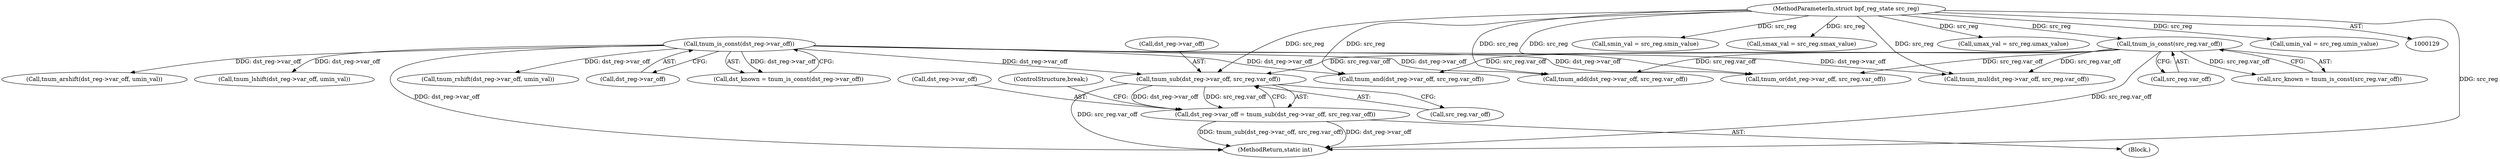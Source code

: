digraph "0_linux_d3bd7413e0ca40b60cf60d4003246d067cafdeda@pointer" {
"1000450" [label="(Call,tnum_sub(dst_reg->var_off, src_reg.var_off))"];
"1000212" [label="(Call,tnum_is_const(dst_reg->var_off))"];
"1000206" [label="(Call,tnum_is_const(src_reg.var_off))"];
"1000133" [label="(MethodParameterIn,struct bpf_reg_state src_reg)"];
"1000446" [label="(Call,dst_reg->var_off = tnum_sub(dst_reg->var_off, src_reg.var_off))"];
"1000457" [label="(ControlStructure,break;)"];
"1000860" [label="(Call,tnum_arshift(dst_reg->var_off, umin_val))"];
"1000570" [label="(Call,tnum_and(dst_reg->var_off, src_reg.var_off))"];
"1000261" [label="(Block,)"];
"1000447" [label="(Call,dst_reg->var_off)"];
"1000903" [label="(MethodReturn,static int)"];
"1000206" [label="(Call,tnum_is_const(src_reg.var_off))"];
"1000357" [label="(Call,tnum_add(dst_reg->var_off, src_reg.var_off))"];
"1000133" [label="(MethodParameterIn,struct bpf_reg_state src_reg)"];
"1000184" [label="(Call,smin_val = src_reg.smin_value)"];
"1000450" [label="(Call,tnum_sub(dst_reg->var_off, src_reg.var_off))"];
"1000189" [label="(Call,smax_val = src_reg.smax_value)"];
"1000207" [label="(Call,src_reg.var_off)"];
"1000659" [label="(Call,tnum_or(dst_reg->var_off, src_reg.var_off))"];
"1000780" [label="(Call,tnum_lshift(dst_reg->var_off, umin_val))"];
"1000199" [label="(Call,umax_val = src_reg.umax_value)"];
"1000463" [label="(Call,tnum_mul(dst_reg->var_off, src_reg.var_off))"];
"1000212" [label="(Call,tnum_is_const(dst_reg->var_off))"];
"1000204" [label="(Call,src_known = tnum_is_const(src_reg.var_off))"];
"1000451" [label="(Call,dst_reg->var_off)"];
"1000454" [label="(Call,src_reg.var_off)"];
"1000815" [label="(Call,tnum_rshift(dst_reg->var_off, umin_val))"];
"1000213" [label="(Call,dst_reg->var_off)"];
"1000194" [label="(Call,umin_val = src_reg.umin_value)"];
"1000210" [label="(Call,dst_known = tnum_is_const(dst_reg->var_off))"];
"1000446" [label="(Call,dst_reg->var_off = tnum_sub(dst_reg->var_off, src_reg.var_off))"];
"1000450" -> "1000446"  [label="AST: "];
"1000450" -> "1000454"  [label="CFG: "];
"1000451" -> "1000450"  [label="AST: "];
"1000454" -> "1000450"  [label="AST: "];
"1000446" -> "1000450"  [label="CFG: "];
"1000450" -> "1000903"  [label="DDG: src_reg.var_off"];
"1000450" -> "1000446"  [label="DDG: dst_reg->var_off"];
"1000450" -> "1000446"  [label="DDG: src_reg.var_off"];
"1000212" -> "1000450"  [label="DDG: dst_reg->var_off"];
"1000206" -> "1000450"  [label="DDG: src_reg.var_off"];
"1000133" -> "1000450"  [label="DDG: src_reg"];
"1000212" -> "1000210"  [label="AST: "];
"1000212" -> "1000213"  [label="CFG: "];
"1000213" -> "1000212"  [label="AST: "];
"1000210" -> "1000212"  [label="CFG: "];
"1000212" -> "1000903"  [label="DDG: dst_reg->var_off"];
"1000212" -> "1000210"  [label="DDG: dst_reg->var_off"];
"1000212" -> "1000357"  [label="DDG: dst_reg->var_off"];
"1000212" -> "1000463"  [label="DDG: dst_reg->var_off"];
"1000212" -> "1000570"  [label="DDG: dst_reg->var_off"];
"1000212" -> "1000659"  [label="DDG: dst_reg->var_off"];
"1000212" -> "1000780"  [label="DDG: dst_reg->var_off"];
"1000212" -> "1000815"  [label="DDG: dst_reg->var_off"];
"1000212" -> "1000860"  [label="DDG: dst_reg->var_off"];
"1000206" -> "1000204"  [label="AST: "];
"1000206" -> "1000207"  [label="CFG: "];
"1000207" -> "1000206"  [label="AST: "];
"1000204" -> "1000206"  [label="CFG: "];
"1000206" -> "1000903"  [label="DDG: src_reg.var_off"];
"1000206" -> "1000204"  [label="DDG: src_reg.var_off"];
"1000133" -> "1000206"  [label="DDG: src_reg"];
"1000206" -> "1000357"  [label="DDG: src_reg.var_off"];
"1000206" -> "1000463"  [label="DDG: src_reg.var_off"];
"1000206" -> "1000570"  [label="DDG: src_reg.var_off"];
"1000206" -> "1000659"  [label="DDG: src_reg.var_off"];
"1000133" -> "1000129"  [label="AST: "];
"1000133" -> "1000903"  [label="DDG: src_reg"];
"1000133" -> "1000184"  [label="DDG: src_reg"];
"1000133" -> "1000189"  [label="DDG: src_reg"];
"1000133" -> "1000194"  [label="DDG: src_reg"];
"1000133" -> "1000199"  [label="DDG: src_reg"];
"1000133" -> "1000357"  [label="DDG: src_reg"];
"1000133" -> "1000463"  [label="DDG: src_reg"];
"1000133" -> "1000570"  [label="DDG: src_reg"];
"1000133" -> "1000659"  [label="DDG: src_reg"];
"1000446" -> "1000261"  [label="AST: "];
"1000447" -> "1000446"  [label="AST: "];
"1000457" -> "1000446"  [label="CFG: "];
"1000446" -> "1000903"  [label="DDG: tnum_sub(dst_reg->var_off, src_reg.var_off)"];
"1000446" -> "1000903"  [label="DDG: dst_reg->var_off"];
}
